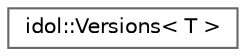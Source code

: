 digraph "Graphical Class Hierarchy"
{
 // LATEX_PDF_SIZE
  bgcolor="transparent";
  edge [fontname=Helvetica,fontsize=10,labelfontname=Helvetica,labelfontsize=10];
  node [fontname=Helvetica,fontsize=10,shape=box,height=0.2,width=0.4];
  rankdir="LR";
  Node0 [id="Node000000",label="idol::Versions\< T \>",height=0.2,width=0.4,color="grey40", fillcolor="white", style="filled",URL="$classidol_1_1Versions.html",tooltip=" "];
}
